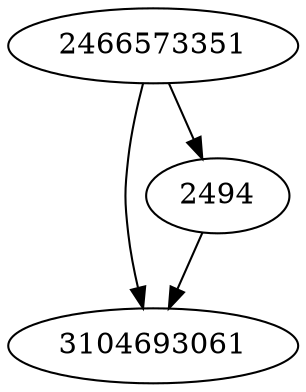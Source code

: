 strict digraph  {
3104693061;
2494;
2466573351;
2494 -> 3104693061;
2466573351 -> 2494;
2466573351 -> 3104693061;
}
